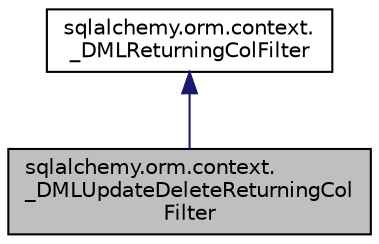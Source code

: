 digraph "sqlalchemy.orm.context._DMLUpdateDeleteReturningColFilter"
{
 // LATEX_PDF_SIZE
  edge [fontname="Helvetica",fontsize="10",labelfontname="Helvetica",labelfontsize="10"];
  node [fontname="Helvetica",fontsize="10",shape=record];
  Node1 [label="sqlalchemy.orm.context.\l_DMLUpdateDeleteReturningCol\lFilter",height=0.2,width=0.4,color="black", fillcolor="grey75", style="filled", fontcolor="black",tooltip=" "];
  Node2 -> Node1 [dir="back",color="midnightblue",fontsize="10",style="solid",fontname="Helvetica"];
  Node2 [label="sqlalchemy.orm.context.\l_DMLReturningColFilter",height=0.2,width=0.4,color="black", fillcolor="white", style="filled",URL="$classsqlalchemy_1_1orm_1_1context_1_1__DMLReturningColFilter.html",tooltip=" "];
}
